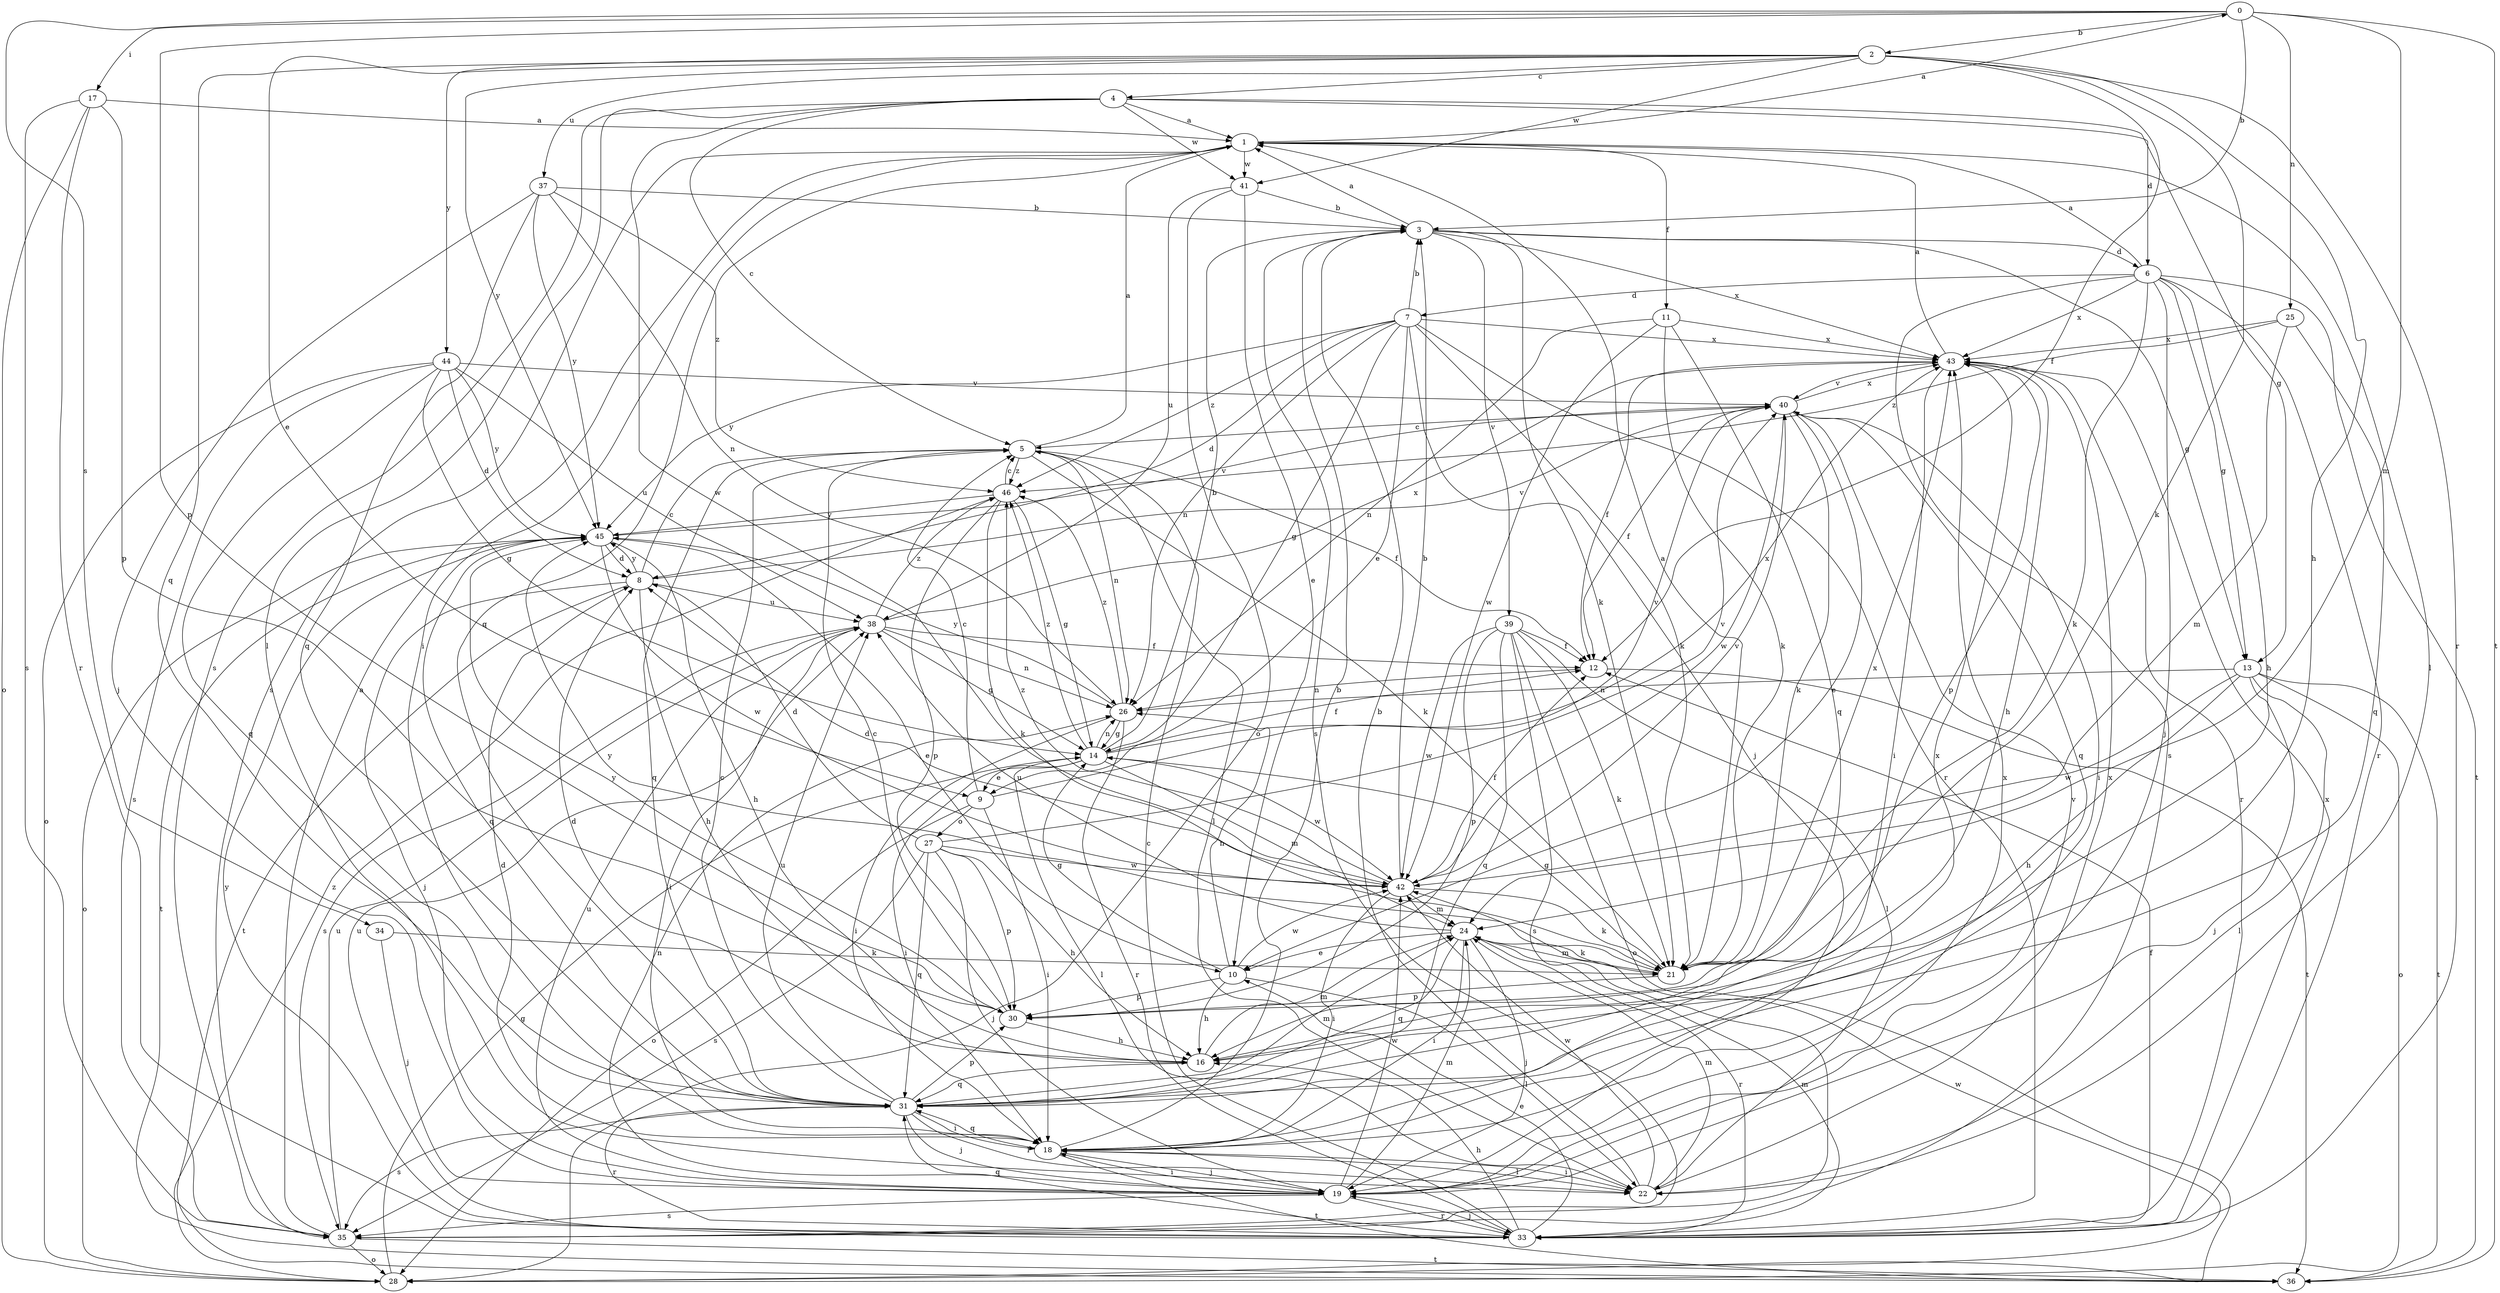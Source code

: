 strict digraph  {
0;
1;
2;
3;
4;
5;
6;
7;
8;
9;
10;
11;
12;
13;
14;
16;
17;
18;
19;
21;
22;
24;
25;
26;
27;
28;
30;
31;
33;
34;
35;
36;
37;
38;
39;
40;
41;
42;
43;
44;
45;
46;
0 -> 2  [label=b];
0 -> 3  [label=b];
0 -> 17  [label=i];
0 -> 24  [label=m];
0 -> 25  [label=n];
0 -> 30  [label=p];
0 -> 34  [label=s];
0 -> 36  [label=t];
1 -> 0  [label=a];
1 -> 11  [label=f];
1 -> 18  [label=i];
1 -> 22  [label=l];
1 -> 31  [label=q];
1 -> 35  [label=s];
1 -> 41  [label=w];
2 -> 4  [label=c];
2 -> 9  [label=e];
2 -> 12  [label=f];
2 -> 16  [label=h];
2 -> 21  [label=k];
2 -> 31  [label=q];
2 -> 33  [label=r];
2 -> 37  [label=u];
2 -> 41  [label=w];
2 -> 44  [label=y];
2 -> 45  [label=y];
3 -> 1  [label=a];
3 -> 6  [label=d];
3 -> 13  [label=g];
3 -> 21  [label=k];
3 -> 35  [label=s];
3 -> 39  [label=v];
3 -> 43  [label=x];
4 -> 1  [label=a];
4 -> 5  [label=c];
4 -> 6  [label=d];
4 -> 13  [label=g];
4 -> 22  [label=l];
4 -> 35  [label=s];
4 -> 41  [label=w];
4 -> 42  [label=w];
5 -> 1  [label=a];
5 -> 12  [label=f];
5 -> 21  [label=k];
5 -> 22  [label=l];
5 -> 26  [label=n];
5 -> 31  [label=q];
5 -> 46  [label=z];
6 -> 1  [label=a];
6 -> 7  [label=d];
6 -> 13  [label=g];
6 -> 16  [label=h];
6 -> 19  [label=j];
6 -> 21  [label=k];
6 -> 33  [label=r];
6 -> 35  [label=s];
6 -> 36  [label=t];
6 -> 43  [label=x];
7 -> 3  [label=b];
7 -> 8  [label=d];
7 -> 9  [label=e];
7 -> 14  [label=g];
7 -> 19  [label=j];
7 -> 21  [label=k];
7 -> 26  [label=n];
7 -> 33  [label=r];
7 -> 43  [label=x];
7 -> 45  [label=y];
7 -> 46  [label=z];
8 -> 5  [label=c];
8 -> 16  [label=h];
8 -> 19  [label=j];
8 -> 36  [label=t];
8 -> 38  [label=u];
8 -> 40  [label=v];
8 -> 45  [label=y];
9 -> 5  [label=c];
9 -> 18  [label=i];
9 -> 27  [label=o];
9 -> 28  [label=o];
9 -> 40  [label=v];
10 -> 14  [label=g];
10 -> 16  [label=h];
10 -> 22  [label=l];
10 -> 26  [label=n];
10 -> 30  [label=p];
10 -> 42  [label=w];
11 -> 21  [label=k];
11 -> 26  [label=n];
11 -> 31  [label=q];
11 -> 42  [label=w];
11 -> 43  [label=x];
12 -> 26  [label=n];
12 -> 36  [label=t];
13 -> 16  [label=h];
13 -> 19  [label=j];
13 -> 22  [label=l];
13 -> 26  [label=n];
13 -> 28  [label=o];
13 -> 36  [label=t];
13 -> 42  [label=w];
14 -> 3  [label=b];
14 -> 9  [label=e];
14 -> 12  [label=f];
14 -> 18  [label=i];
14 -> 22  [label=l];
14 -> 24  [label=m];
14 -> 26  [label=n];
14 -> 42  [label=w];
14 -> 43  [label=x];
14 -> 46  [label=z];
16 -> 8  [label=d];
16 -> 24  [label=m];
16 -> 31  [label=q];
17 -> 1  [label=a];
17 -> 28  [label=o];
17 -> 30  [label=p];
17 -> 33  [label=r];
17 -> 35  [label=s];
18 -> 3  [label=b];
18 -> 8  [label=d];
18 -> 19  [label=j];
18 -> 22  [label=l];
18 -> 31  [label=q];
18 -> 36  [label=t];
18 -> 43  [label=x];
19 -> 18  [label=i];
19 -> 24  [label=m];
19 -> 26  [label=n];
19 -> 33  [label=r];
19 -> 35  [label=s];
19 -> 38  [label=u];
19 -> 40  [label=v];
19 -> 42  [label=w];
19 -> 43  [label=x];
21 -> 1  [label=a];
21 -> 14  [label=g];
21 -> 24  [label=m];
21 -> 30  [label=p];
21 -> 43  [label=x];
21 -> 45  [label=y];
22 -> 3  [label=b];
22 -> 18  [label=i];
22 -> 24  [label=m];
22 -> 42  [label=w];
22 -> 43  [label=x];
24 -> 10  [label=e];
24 -> 18  [label=i];
24 -> 19  [label=j];
24 -> 21  [label=k];
24 -> 31  [label=q];
24 -> 33  [label=r];
24 -> 38  [label=u];
25 -> 24  [label=m];
25 -> 31  [label=q];
25 -> 43  [label=x];
25 -> 46  [label=z];
26 -> 14  [label=g];
26 -> 18  [label=i];
26 -> 33  [label=r];
26 -> 45  [label=y];
26 -> 46  [label=z];
27 -> 8  [label=d];
27 -> 16  [label=h];
27 -> 19  [label=j];
27 -> 30  [label=p];
27 -> 31  [label=q];
27 -> 35  [label=s];
27 -> 40  [label=v];
27 -> 42  [label=w];
28 -> 14  [label=g];
28 -> 42  [label=w];
28 -> 46  [label=z];
30 -> 5  [label=c];
30 -> 16  [label=h];
30 -> 45  [label=y];
31 -> 5  [label=c];
31 -> 18  [label=i];
31 -> 19  [label=j];
31 -> 22  [label=l];
31 -> 24  [label=m];
31 -> 30  [label=p];
31 -> 33  [label=r];
31 -> 35  [label=s];
31 -> 38  [label=u];
33 -> 5  [label=c];
33 -> 10  [label=e];
33 -> 12  [label=f];
33 -> 16  [label=h];
33 -> 19  [label=j];
33 -> 24  [label=m];
33 -> 31  [label=q];
33 -> 38  [label=u];
33 -> 43  [label=x];
33 -> 45  [label=y];
34 -> 19  [label=j];
34 -> 21  [label=k];
35 -> 1  [label=a];
35 -> 28  [label=o];
35 -> 36  [label=t];
35 -> 38  [label=u];
37 -> 3  [label=b];
37 -> 19  [label=j];
37 -> 26  [label=n];
37 -> 31  [label=q];
37 -> 45  [label=y];
37 -> 46  [label=z];
38 -> 12  [label=f];
38 -> 14  [label=g];
38 -> 18  [label=i];
38 -> 26  [label=n];
38 -> 35  [label=s];
38 -> 43  [label=x];
38 -> 46  [label=z];
39 -> 12  [label=f];
39 -> 21  [label=k];
39 -> 22  [label=l];
39 -> 28  [label=o];
39 -> 30  [label=p];
39 -> 31  [label=q];
39 -> 35  [label=s];
39 -> 42  [label=w];
40 -> 5  [label=c];
40 -> 10  [label=e];
40 -> 12  [label=f];
40 -> 18  [label=i];
40 -> 21  [label=k];
40 -> 31  [label=q];
40 -> 42  [label=w];
40 -> 43  [label=x];
41 -> 3  [label=b];
41 -> 10  [label=e];
41 -> 28  [label=o];
41 -> 38  [label=u];
42 -> 3  [label=b];
42 -> 8  [label=d];
42 -> 12  [label=f];
42 -> 18  [label=i];
42 -> 21  [label=k];
42 -> 24  [label=m];
42 -> 40  [label=v];
42 -> 46  [label=z];
43 -> 1  [label=a];
43 -> 12  [label=f];
43 -> 16  [label=h];
43 -> 18  [label=i];
43 -> 30  [label=p];
43 -> 33  [label=r];
43 -> 40  [label=v];
44 -> 8  [label=d];
44 -> 14  [label=g];
44 -> 28  [label=o];
44 -> 31  [label=q];
44 -> 35  [label=s];
44 -> 38  [label=u];
44 -> 40  [label=v];
44 -> 45  [label=y];
45 -> 8  [label=d];
45 -> 10  [label=e];
45 -> 16  [label=h];
45 -> 28  [label=o];
45 -> 31  [label=q];
45 -> 36  [label=t];
45 -> 40  [label=v];
45 -> 42  [label=w];
46 -> 5  [label=c];
46 -> 14  [label=g];
46 -> 21  [label=k];
46 -> 30  [label=p];
46 -> 45  [label=y];
}

